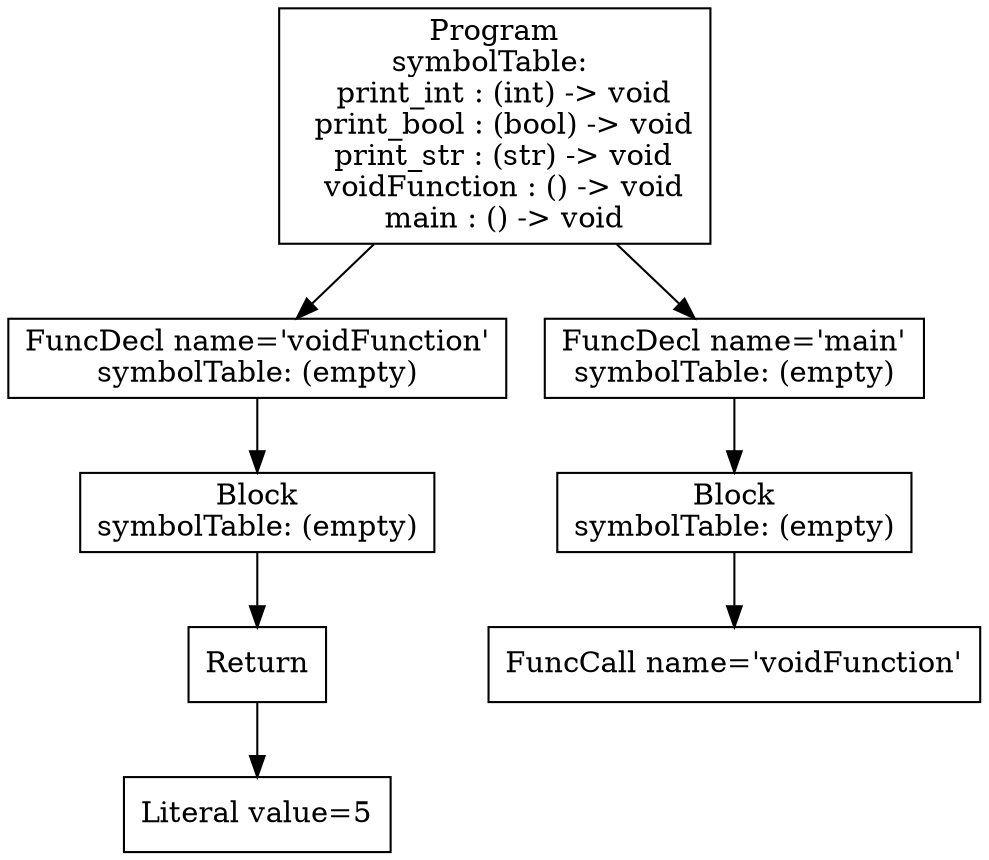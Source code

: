 digraph AST {
4 [shape=box, label="Literal value=5"];
3 [shape=box, label="Return"];
3 -> 4;
2 [shape=box, label="Block\nsymbolTable: (empty)"];
2 -> 3;
1 [shape=box, label="FuncDecl name='voidFunction'\nsymbolTable: (empty)"];
1 -> 2;
7 [shape=box, label="FuncCall name='voidFunction'"];
6 [shape=box, label="Block\nsymbolTable: (empty)"];
6 -> 7;
5 [shape=box, label="FuncDecl name='main'\nsymbolTable: (empty)"];
5 -> 6;
0 [shape=box, label="Program\nsymbolTable: \n  print_int : (int) -> void\n  print_bool : (bool) -> void\n  print_str : (str) -> void\n  voidFunction : () -> void\n  main : () -> void"];
0 -> 1;
0 -> 5;
}
